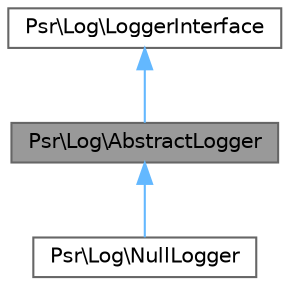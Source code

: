 digraph "Psr\Log\AbstractLogger"
{
 // LATEX_PDF_SIZE
  bgcolor="transparent";
  edge [fontname=Helvetica,fontsize=10,labelfontname=Helvetica,labelfontsize=10];
  node [fontname=Helvetica,fontsize=10,shape=box,height=0.2,width=0.4];
  Node1 [id="Node000001",label="Psr\\Log\\AbstractLogger",height=0.2,width=0.4,color="gray40", fillcolor="grey60", style="filled", fontcolor="black",tooltip=" "];
  Node2 -> Node1 [id="edge1_Node000001_Node000002",dir="back",color="steelblue1",style="solid",tooltip=" "];
  Node2 [id="Node000002",label="Psr\\Log\\LoggerInterface",height=0.2,width=0.4,color="gray40", fillcolor="white", style="filled",URL="$interfacePsr_1_1Log_1_1LoggerInterface.html",tooltip=" "];
  Node1 -> Node3 [id="edge2_Node000001_Node000003",dir="back",color="steelblue1",style="solid",tooltip=" "];
  Node3 [id="Node000003",label="Psr\\Log\\NullLogger",height=0.2,width=0.4,color="gray40", fillcolor="white", style="filled",URL="$classPsr_1_1Log_1_1NullLogger.html",tooltip=" "];
}
